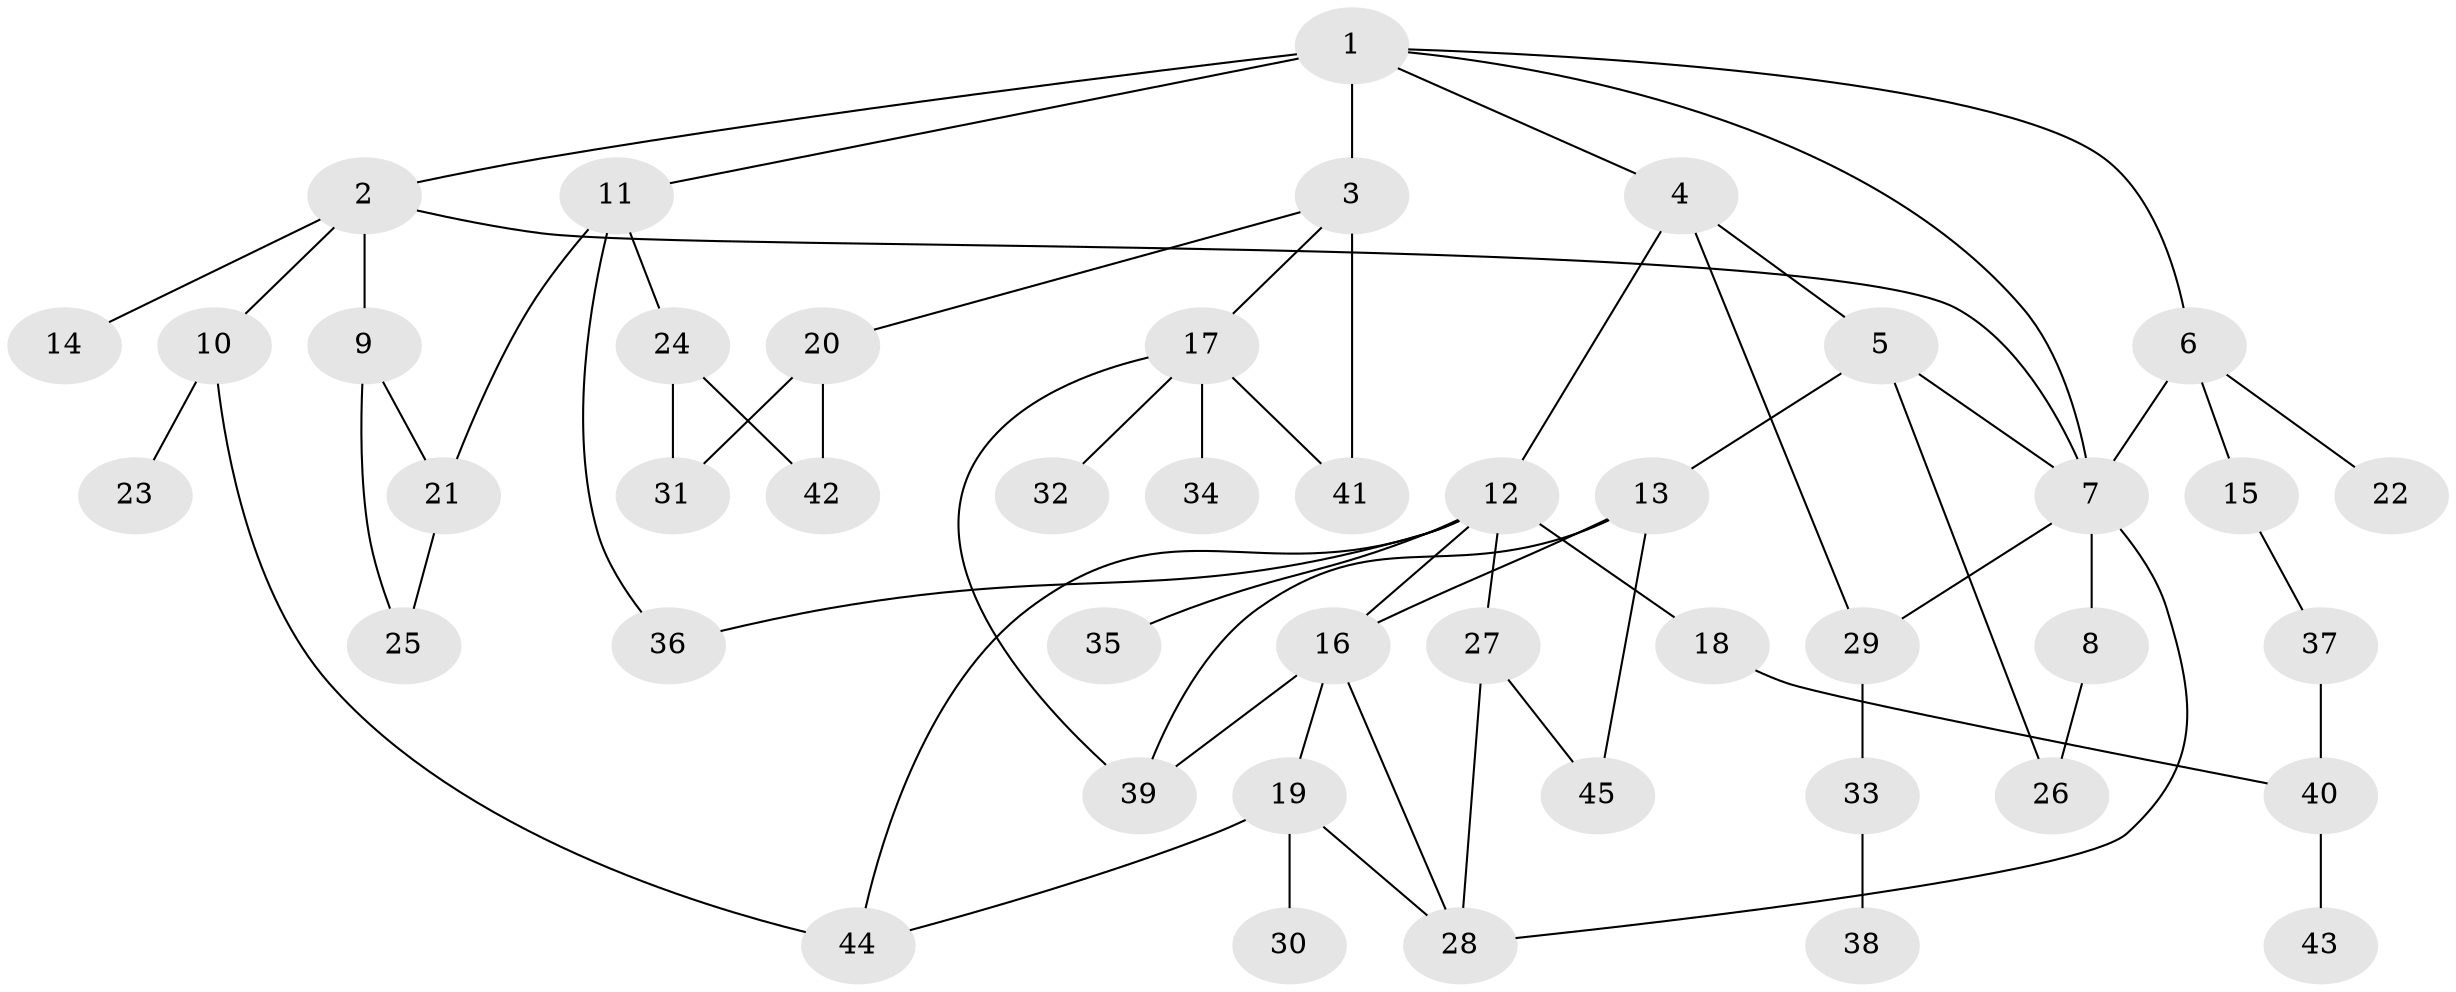 // original degree distribution, {5: 0.0449438202247191, 6: 0.033707865168539325, 7: 0.011235955056179775, 4: 0.1348314606741573, 3: 0.16853932584269662, 1: 0.24719101123595505, 2: 0.3595505617977528}
// Generated by graph-tools (version 1.1) at 2025/34/03/09/25 02:34:27]
// undirected, 45 vertices, 65 edges
graph export_dot {
graph [start="1"]
  node [color=gray90,style=filled];
  1;
  2;
  3;
  4;
  5;
  6;
  7;
  8;
  9;
  10;
  11;
  12;
  13;
  14;
  15;
  16;
  17;
  18;
  19;
  20;
  21;
  22;
  23;
  24;
  25;
  26;
  27;
  28;
  29;
  30;
  31;
  32;
  33;
  34;
  35;
  36;
  37;
  38;
  39;
  40;
  41;
  42;
  43;
  44;
  45;
  1 -- 2 [weight=1.0];
  1 -- 3 [weight=2.0];
  1 -- 4 [weight=1.0];
  1 -- 6 [weight=1.0];
  1 -- 7 [weight=1.0];
  1 -- 11 [weight=1.0];
  2 -- 7 [weight=1.0];
  2 -- 9 [weight=1.0];
  2 -- 10 [weight=1.0];
  2 -- 14 [weight=1.0];
  3 -- 17 [weight=1.0];
  3 -- 20 [weight=1.0];
  3 -- 41 [weight=2.0];
  4 -- 5 [weight=1.0];
  4 -- 12 [weight=1.0];
  4 -- 29 [weight=1.0];
  5 -- 7 [weight=1.0];
  5 -- 13 [weight=1.0];
  5 -- 26 [weight=1.0];
  6 -- 7 [weight=2.0];
  6 -- 15 [weight=1.0];
  6 -- 22 [weight=1.0];
  7 -- 8 [weight=1.0];
  7 -- 28 [weight=1.0];
  7 -- 29 [weight=1.0];
  8 -- 26 [weight=1.0];
  9 -- 21 [weight=1.0];
  9 -- 25 [weight=1.0];
  10 -- 23 [weight=1.0];
  10 -- 44 [weight=1.0];
  11 -- 21 [weight=1.0];
  11 -- 24 [weight=1.0];
  11 -- 36 [weight=1.0];
  12 -- 16 [weight=1.0];
  12 -- 18 [weight=1.0];
  12 -- 27 [weight=1.0];
  12 -- 35 [weight=1.0];
  12 -- 36 [weight=1.0];
  12 -- 44 [weight=1.0];
  13 -- 16 [weight=3.0];
  13 -- 39 [weight=1.0];
  13 -- 45 [weight=1.0];
  15 -- 37 [weight=1.0];
  16 -- 19 [weight=1.0];
  16 -- 28 [weight=1.0];
  16 -- 39 [weight=1.0];
  17 -- 32 [weight=1.0];
  17 -- 34 [weight=1.0];
  17 -- 39 [weight=1.0];
  17 -- 41 [weight=1.0];
  18 -- 40 [weight=1.0];
  19 -- 28 [weight=1.0];
  19 -- 30 [weight=1.0];
  19 -- 44 [weight=1.0];
  20 -- 31 [weight=1.0];
  20 -- 42 [weight=1.0];
  21 -- 25 [weight=1.0];
  24 -- 31 [weight=1.0];
  24 -- 42 [weight=1.0];
  27 -- 28 [weight=1.0];
  27 -- 45 [weight=1.0];
  29 -- 33 [weight=1.0];
  33 -- 38 [weight=1.0];
  37 -- 40 [weight=1.0];
  40 -- 43 [weight=1.0];
}
